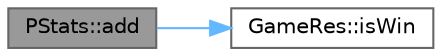 digraph "PStats::add"
{
 // INTERACTIVE_SVG=YES
 // LATEX_PDF_SIZE
  bgcolor="transparent";
  edge [fontname=Helvetica,fontsize=10,labelfontname=Helvetica,labelfontsize=10];
  node [fontname=Helvetica,fontsize=10,shape=box,height=0.2,width=0.4];
  rankdir="LR";
  Node1 [id="Node000001",label="PStats::add",height=0.2,width=0.4,color="gray40", fillcolor="grey60", style="filled", fontcolor="black",tooltip="Add game result."];
  Node1 -> Node2 [id="edge3_Node000001_Node000002",color="steelblue1",style="solid",tooltip=" "];
  Node2 [id="Node000002",label="GameRes::isWin",height=0.2,width=0.4,color="grey40", fillcolor="white", style="filled",URL="$class_game_res.html#adad8fbe33cfe6f4f8279dee29bd0a3b7",tooltip="Check if game was won."];
}
